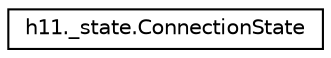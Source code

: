 digraph "Graphical Class Hierarchy"
{
 // LATEX_PDF_SIZE
  edge [fontname="Helvetica",fontsize="10",labelfontname="Helvetica",labelfontsize="10"];
  node [fontname="Helvetica",fontsize="10",shape=record];
  rankdir="LR";
  Node0 [label="h11._state.ConnectionState",height=0.2,width=0.4,color="black", fillcolor="white", style="filled",URL="$classh11_1_1__state_1_1ConnectionState.html",tooltip=" "];
}
